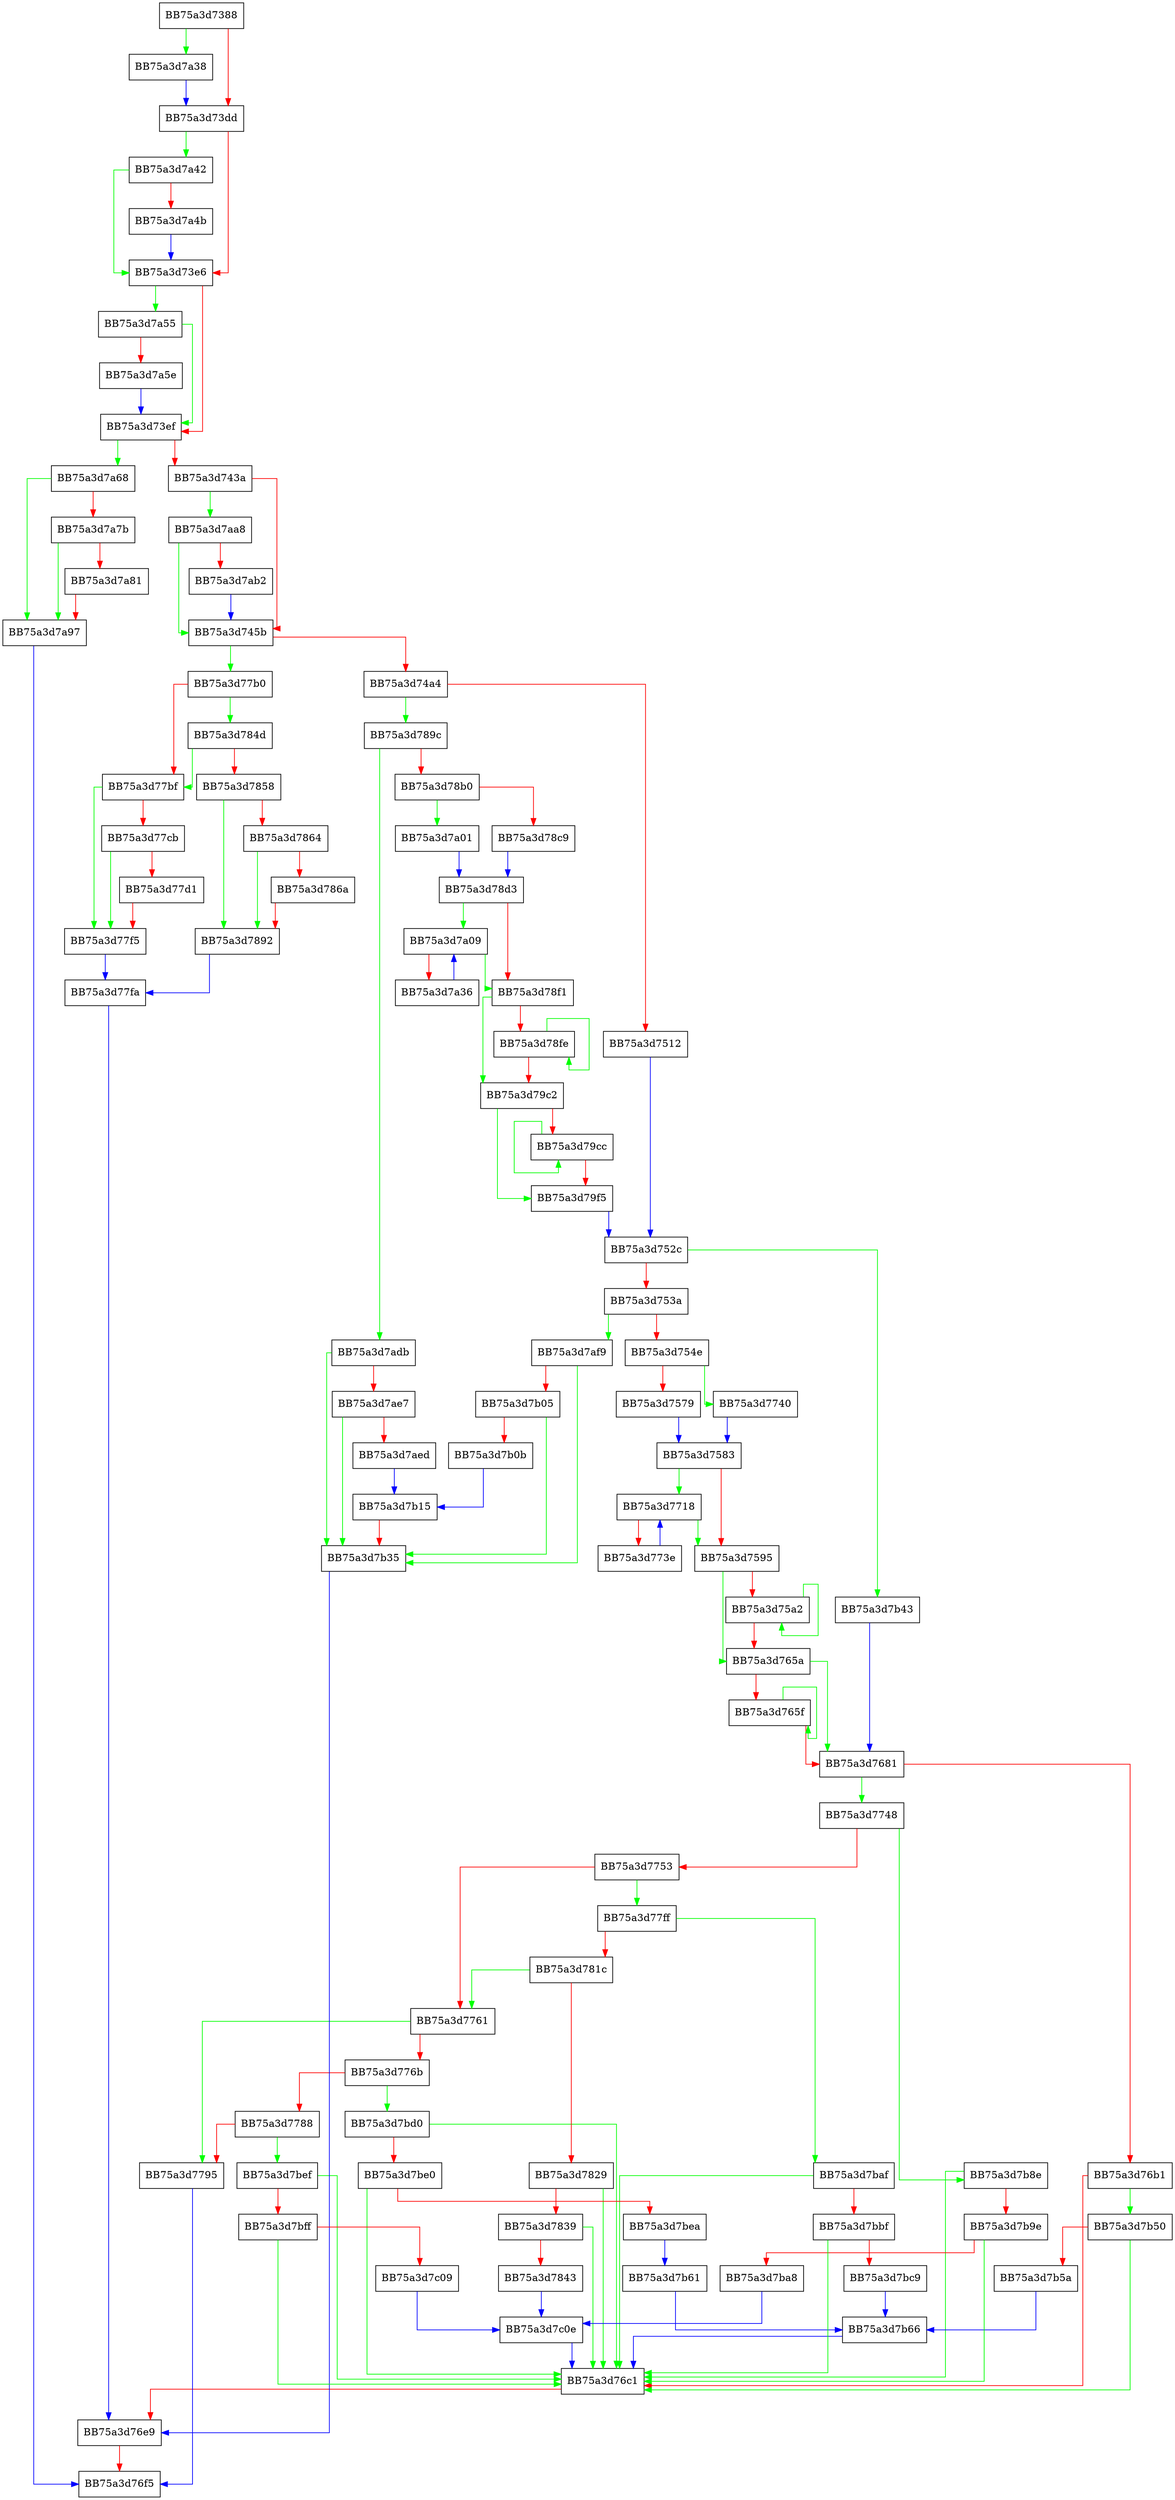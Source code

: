 digraph Add {
  node [shape="box"];
  graph [splines=ortho];
  BB75a3d7388 -> BB75a3d7a38 [color="green"];
  BB75a3d7388 -> BB75a3d73dd [color="red"];
  BB75a3d73dd -> BB75a3d7a42 [color="green"];
  BB75a3d73dd -> BB75a3d73e6 [color="red"];
  BB75a3d73e6 -> BB75a3d7a55 [color="green"];
  BB75a3d73e6 -> BB75a3d73ef [color="red"];
  BB75a3d73ef -> BB75a3d7a68 [color="green"];
  BB75a3d73ef -> BB75a3d743a [color="red"];
  BB75a3d743a -> BB75a3d7aa8 [color="green"];
  BB75a3d743a -> BB75a3d745b [color="red"];
  BB75a3d745b -> BB75a3d77b0 [color="green"];
  BB75a3d745b -> BB75a3d74a4 [color="red"];
  BB75a3d74a4 -> BB75a3d789c [color="green"];
  BB75a3d74a4 -> BB75a3d7512 [color="red"];
  BB75a3d7512 -> BB75a3d752c [color="blue"];
  BB75a3d752c -> BB75a3d7b43 [color="green"];
  BB75a3d752c -> BB75a3d753a [color="red"];
  BB75a3d753a -> BB75a3d7af9 [color="green"];
  BB75a3d753a -> BB75a3d754e [color="red"];
  BB75a3d754e -> BB75a3d7740 [color="green"];
  BB75a3d754e -> BB75a3d7579 [color="red"];
  BB75a3d7579 -> BB75a3d7583 [color="blue"];
  BB75a3d7583 -> BB75a3d7718 [color="green"];
  BB75a3d7583 -> BB75a3d7595 [color="red"];
  BB75a3d7595 -> BB75a3d765a [color="green"];
  BB75a3d7595 -> BB75a3d75a2 [color="red"];
  BB75a3d75a2 -> BB75a3d75a2 [color="green"];
  BB75a3d75a2 -> BB75a3d765a [color="red"];
  BB75a3d765a -> BB75a3d7681 [color="green"];
  BB75a3d765a -> BB75a3d765f [color="red"];
  BB75a3d765f -> BB75a3d765f [color="green"];
  BB75a3d765f -> BB75a3d7681 [color="red"];
  BB75a3d7681 -> BB75a3d7748 [color="green"];
  BB75a3d7681 -> BB75a3d76b1 [color="red"];
  BB75a3d76b1 -> BB75a3d7b50 [color="green"];
  BB75a3d76b1 -> BB75a3d76c1 [color="red"];
  BB75a3d76c1 -> BB75a3d76e9 [color="red"];
  BB75a3d76e9 -> BB75a3d76f5 [color="red"];
  BB75a3d7718 -> BB75a3d7595 [color="green"];
  BB75a3d7718 -> BB75a3d773e [color="red"];
  BB75a3d773e -> BB75a3d7718 [color="blue"];
  BB75a3d7740 -> BB75a3d7583 [color="blue"];
  BB75a3d7748 -> BB75a3d7b8e [color="green"];
  BB75a3d7748 -> BB75a3d7753 [color="red"];
  BB75a3d7753 -> BB75a3d77ff [color="green"];
  BB75a3d7753 -> BB75a3d7761 [color="red"];
  BB75a3d7761 -> BB75a3d7795 [color="green"];
  BB75a3d7761 -> BB75a3d776b [color="red"];
  BB75a3d776b -> BB75a3d7bd0 [color="green"];
  BB75a3d776b -> BB75a3d7788 [color="red"];
  BB75a3d7788 -> BB75a3d7bef [color="green"];
  BB75a3d7788 -> BB75a3d7795 [color="red"];
  BB75a3d7795 -> BB75a3d76f5 [color="blue"];
  BB75a3d77b0 -> BB75a3d784d [color="green"];
  BB75a3d77b0 -> BB75a3d77bf [color="red"];
  BB75a3d77bf -> BB75a3d77f5 [color="green"];
  BB75a3d77bf -> BB75a3d77cb [color="red"];
  BB75a3d77cb -> BB75a3d77f5 [color="green"];
  BB75a3d77cb -> BB75a3d77d1 [color="red"];
  BB75a3d77d1 -> BB75a3d77f5 [color="red"];
  BB75a3d77f5 -> BB75a3d77fa [color="blue"];
  BB75a3d77fa -> BB75a3d76e9 [color="blue"];
  BB75a3d77ff -> BB75a3d7baf [color="green"];
  BB75a3d77ff -> BB75a3d781c [color="red"];
  BB75a3d781c -> BB75a3d7761 [color="green"];
  BB75a3d781c -> BB75a3d7829 [color="red"];
  BB75a3d7829 -> BB75a3d76c1 [color="green"];
  BB75a3d7829 -> BB75a3d7839 [color="red"];
  BB75a3d7839 -> BB75a3d76c1 [color="green"];
  BB75a3d7839 -> BB75a3d7843 [color="red"];
  BB75a3d7843 -> BB75a3d7c0e [color="blue"];
  BB75a3d784d -> BB75a3d77bf [color="green"];
  BB75a3d784d -> BB75a3d7858 [color="red"];
  BB75a3d7858 -> BB75a3d7892 [color="green"];
  BB75a3d7858 -> BB75a3d7864 [color="red"];
  BB75a3d7864 -> BB75a3d7892 [color="green"];
  BB75a3d7864 -> BB75a3d786a [color="red"];
  BB75a3d786a -> BB75a3d7892 [color="red"];
  BB75a3d7892 -> BB75a3d77fa [color="blue"];
  BB75a3d789c -> BB75a3d7adb [color="green"];
  BB75a3d789c -> BB75a3d78b0 [color="red"];
  BB75a3d78b0 -> BB75a3d7a01 [color="green"];
  BB75a3d78b0 -> BB75a3d78c9 [color="red"];
  BB75a3d78c9 -> BB75a3d78d3 [color="blue"];
  BB75a3d78d3 -> BB75a3d7a09 [color="green"];
  BB75a3d78d3 -> BB75a3d78f1 [color="red"];
  BB75a3d78f1 -> BB75a3d79c2 [color="green"];
  BB75a3d78f1 -> BB75a3d78fe [color="red"];
  BB75a3d78fe -> BB75a3d78fe [color="green"];
  BB75a3d78fe -> BB75a3d79c2 [color="red"];
  BB75a3d79c2 -> BB75a3d79f5 [color="green"];
  BB75a3d79c2 -> BB75a3d79cc [color="red"];
  BB75a3d79cc -> BB75a3d79cc [color="green"];
  BB75a3d79cc -> BB75a3d79f5 [color="red"];
  BB75a3d79f5 -> BB75a3d752c [color="blue"];
  BB75a3d7a01 -> BB75a3d78d3 [color="blue"];
  BB75a3d7a09 -> BB75a3d78f1 [color="green"];
  BB75a3d7a09 -> BB75a3d7a36 [color="red"];
  BB75a3d7a36 -> BB75a3d7a09 [color="blue"];
  BB75a3d7a38 -> BB75a3d73dd [color="blue"];
  BB75a3d7a42 -> BB75a3d73e6 [color="green"];
  BB75a3d7a42 -> BB75a3d7a4b [color="red"];
  BB75a3d7a4b -> BB75a3d73e6 [color="blue"];
  BB75a3d7a55 -> BB75a3d73ef [color="green"];
  BB75a3d7a55 -> BB75a3d7a5e [color="red"];
  BB75a3d7a5e -> BB75a3d73ef [color="blue"];
  BB75a3d7a68 -> BB75a3d7a97 [color="green"];
  BB75a3d7a68 -> BB75a3d7a7b [color="red"];
  BB75a3d7a7b -> BB75a3d7a97 [color="green"];
  BB75a3d7a7b -> BB75a3d7a81 [color="red"];
  BB75a3d7a81 -> BB75a3d7a97 [color="red"];
  BB75a3d7a97 -> BB75a3d76f5 [color="blue"];
  BB75a3d7aa8 -> BB75a3d745b [color="green"];
  BB75a3d7aa8 -> BB75a3d7ab2 [color="red"];
  BB75a3d7ab2 -> BB75a3d745b [color="blue"];
  BB75a3d7adb -> BB75a3d7b35 [color="green"];
  BB75a3d7adb -> BB75a3d7ae7 [color="red"];
  BB75a3d7ae7 -> BB75a3d7b35 [color="green"];
  BB75a3d7ae7 -> BB75a3d7aed [color="red"];
  BB75a3d7aed -> BB75a3d7b15 [color="blue"];
  BB75a3d7af9 -> BB75a3d7b35 [color="green"];
  BB75a3d7af9 -> BB75a3d7b05 [color="red"];
  BB75a3d7b05 -> BB75a3d7b35 [color="green"];
  BB75a3d7b05 -> BB75a3d7b0b [color="red"];
  BB75a3d7b0b -> BB75a3d7b15 [color="blue"];
  BB75a3d7b15 -> BB75a3d7b35 [color="red"];
  BB75a3d7b35 -> BB75a3d76e9 [color="blue"];
  BB75a3d7b43 -> BB75a3d7681 [color="blue"];
  BB75a3d7b50 -> BB75a3d76c1 [color="green"];
  BB75a3d7b50 -> BB75a3d7b5a [color="red"];
  BB75a3d7b5a -> BB75a3d7b66 [color="blue"];
  BB75a3d7b61 -> BB75a3d7b66 [color="blue"];
  BB75a3d7b66 -> BB75a3d76c1 [color="blue"];
  BB75a3d7b8e -> BB75a3d76c1 [color="green"];
  BB75a3d7b8e -> BB75a3d7b9e [color="red"];
  BB75a3d7b9e -> BB75a3d76c1 [color="green"];
  BB75a3d7b9e -> BB75a3d7ba8 [color="red"];
  BB75a3d7ba8 -> BB75a3d7c0e [color="blue"];
  BB75a3d7baf -> BB75a3d76c1 [color="green"];
  BB75a3d7baf -> BB75a3d7bbf [color="red"];
  BB75a3d7bbf -> BB75a3d76c1 [color="green"];
  BB75a3d7bbf -> BB75a3d7bc9 [color="red"];
  BB75a3d7bc9 -> BB75a3d7b66 [color="blue"];
  BB75a3d7bd0 -> BB75a3d76c1 [color="green"];
  BB75a3d7bd0 -> BB75a3d7be0 [color="red"];
  BB75a3d7be0 -> BB75a3d76c1 [color="green"];
  BB75a3d7be0 -> BB75a3d7bea [color="red"];
  BB75a3d7bea -> BB75a3d7b61 [color="blue"];
  BB75a3d7bef -> BB75a3d76c1 [color="green"];
  BB75a3d7bef -> BB75a3d7bff [color="red"];
  BB75a3d7bff -> BB75a3d76c1 [color="green"];
  BB75a3d7bff -> BB75a3d7c09 [color="red"];
  BB75a3d7c09 -> BB75a3d7c0e [color="blue"];
  BB75a3d7c0e -> BB75a3d76c1 [color="blue"];
}